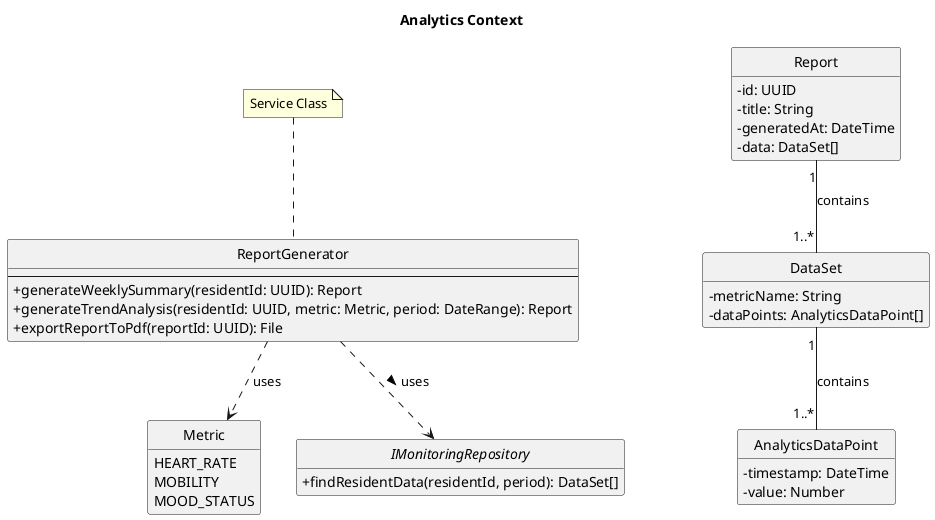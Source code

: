 @startuml
' --- Diagram Title ---
title Analytics Context

' --- Skin Parameters ---
skinparam classAttributeIconSize 0
hide empty members
skinparam style strictuml

' --- Classes and Enums ---

class ReportGenerator {
  --
  + generateWeeklySummary(residentId: UUID): Report
  + generateTrendAnalysis(residentId: UUID, metric: Metric, period: DateRange): Report
  + exportReportToPdf(reportId: UUID): File
}
note top of ReportGenerator : Service Class

class Report {
  - id: UUID
  - title: String
  - generatedAt: DateTime
  - data: DataSet[]
}

class DataSet {
  - metricName: String
  - dataPoints: AnalyticsDataPoint[]
}

class AnalyticsDataPoint {
  - timestamp: DateTime
  - value: Number
}

enum Metric {
  HEART_RATE
  MOBILITY
  MOOD_STATUS
}

' --- Representing a repository from another context ---
interface IMonitoringRepository <<(I,lightgreen)>> {
  ' Interface representing a data source
  ' from the Clinical Monitoring Context
  + findResidentData(residentId, period): DataSet[]
}

' --- Relationships ---
ReportGenerator ..> IMonitoringRepository : uses >
ReportGenerator ..> Metric : uses
Report "1" -- "1..*" DataSet : contains
DataSet "1" -- "1..*" AnalyticsDataPoint : contains

@enduml